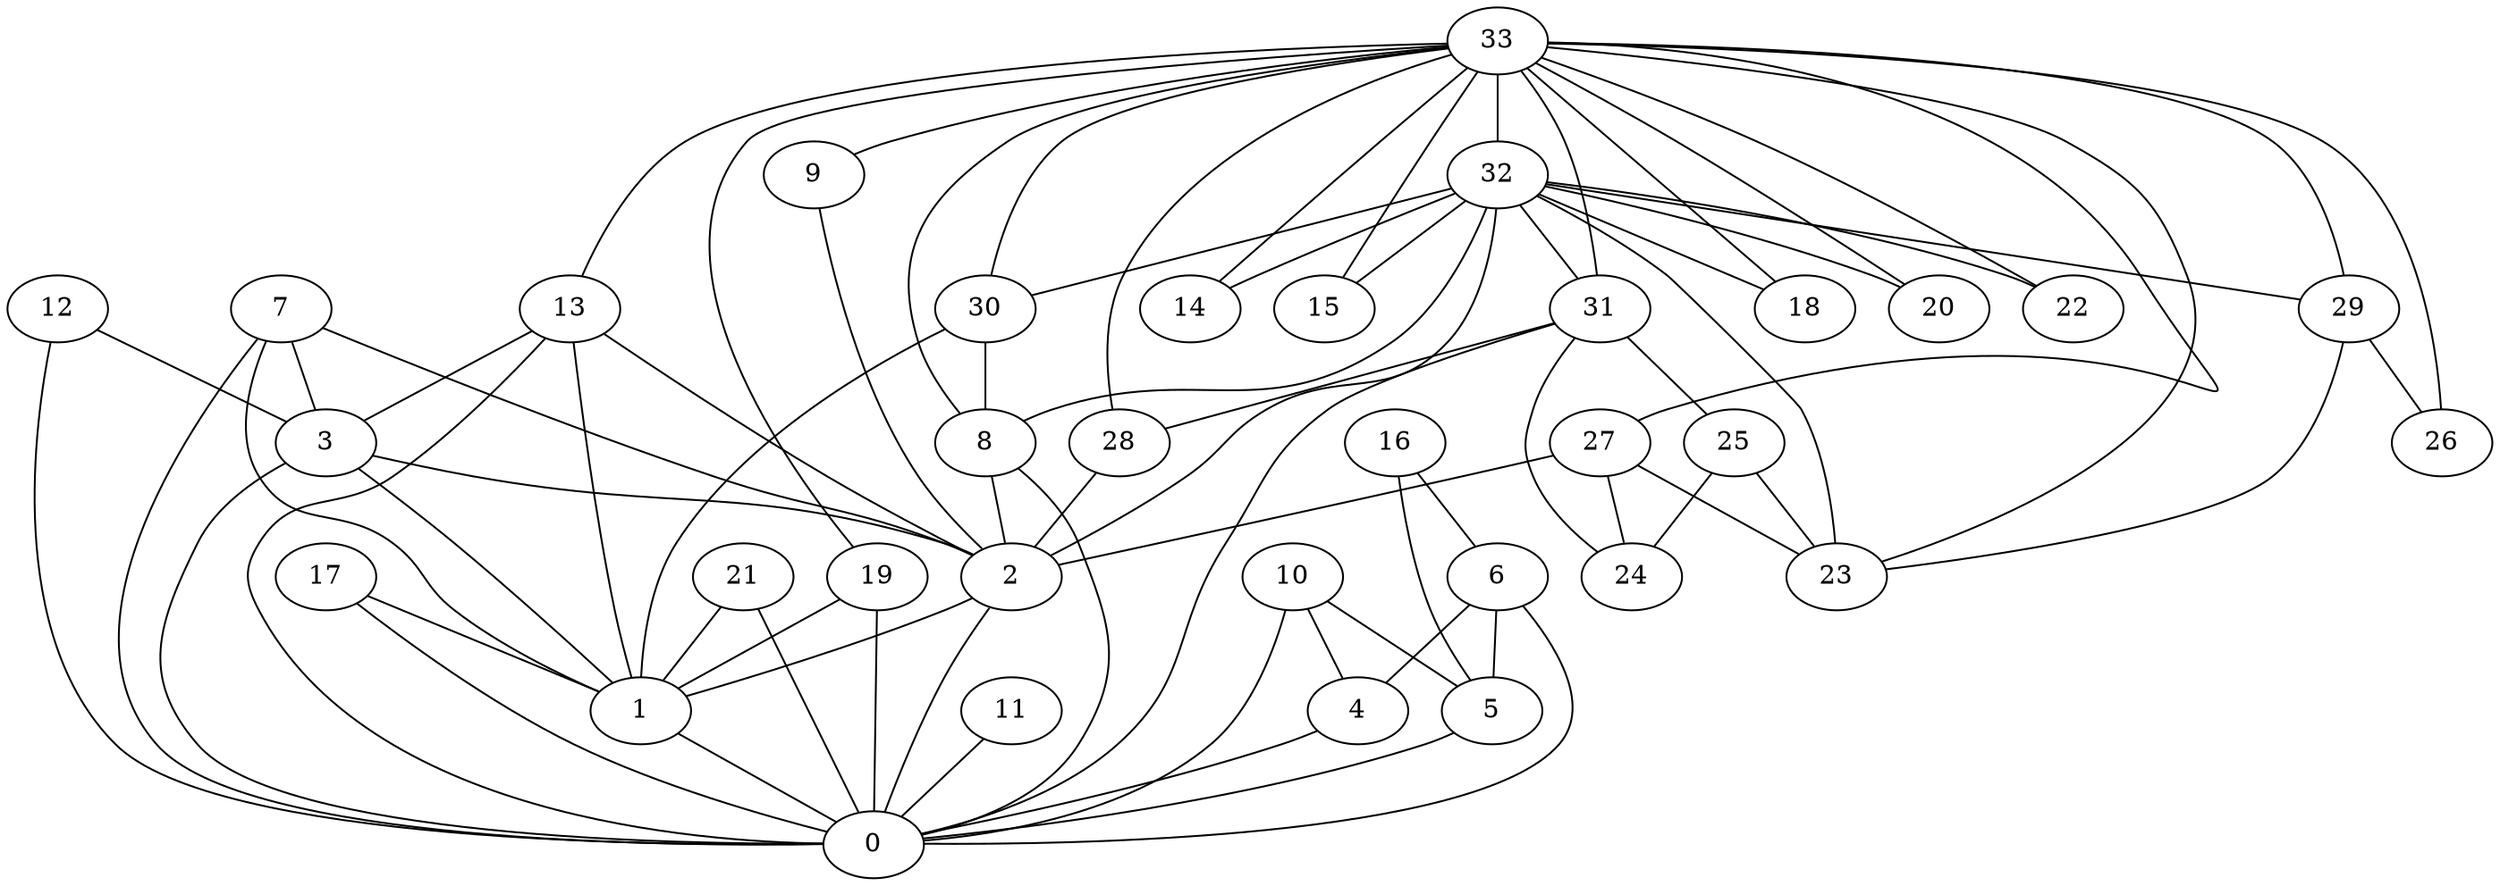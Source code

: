 graph G {
0 [x="-97.5189", y="-18.552"];
1 [x="-96.584", y="-16.904"];
2 [x="-93.4618", y="-17.9775"];
3 [x="-96.2455", y="-19.7365"];
4 [x="-99.9672", y="-20.0633"];
5 [x="-101.336", y="-21.6801"];
6 [x="-102.016", y="-19.8316"];
7 [x="-94.8687", y="-20.1434"];
8 [x="-93.8192", y="-15.8012"];
9 [x="-90.4103", y="-19.2883"];
10 [x="-99.2873", y="-22.1104"];
11 [x="-101.699", y="-16.7668"];
12 [x="-96.7786", y="-22.2723"];
13 [x="-94.9534", y="-17.5084"];
14 [x="-90.1117", y="-10.6745"];
15 [x="-90.0671", y="-12.4262"];
16 [x="-104.189", y="-21.8703"];
17 [x="-98.9084", y="-15.083"];
18 [x="-88.2782", y="-12.0377"];
19 [x="-95.9041", y="-15.011"];
20 [x="-91.9721", y="-10.9999"];
21 [x="-99.476", y="-17.0712"];
22 [x="-93.4856", y="-11.8873"];
23 [x="-88.4684", y="-15.9041"];
24 [x="-88.2959", y="-20.1105"];
25 [x="-87.2487", y="-18.2964"];
26 [x="-86.4256", y="-14.2439"];
27 [x="-89.5336", y="-17.6307"];
28 [x="-92.0378", y="-19.4002"];
29 [x="-88.3818", y="-14.0777"];
30 [x="-94.1062", y="-13.9659"];
31 [x="-91.5065", y="-17.5656"];
32 [x="-91.3596", y="-13.783"];
33 [x="-91.175", y="-15.0284"];
1--0 ;
2--0 ;
2--1 ;
3--0 ;
3--1 ;
3--2 ;
4--0 ;
5--0 ;
6--0 ;
6--4 ;
6--5 ;
7--0 ;
7--1 ;
7--2 ;
7--3 ;
8--0 ;
8--2 ;
9--2 ;
10--0 ;
10--4 ;
10--5 ;
11--0 ;
12--0 ;
12--3 ;
13--0 ;
13--1 ;
13--2 ;
13--3 ;
16--5 ;
16--6 ;
17--0 ;
17--1 ;
19--0 ;
19--1 ;
21--0 ;
21--1 ;
25--23 ;
25--24 ;
27--2 ;
27--23 ;
27--24 ;
28--2 ;
29--23 ;
29--26 ;
30--1 ;
30--8 ;
31--0 ;
31--24 ;
31--25 ;
31--28 ;
32--2 ;
32--8 ;
32--14 ;
32--15 ;
32--18 ;
32--20 ;
32--22 ;
32--23 ;
32--29 ;
32--30 ;
32--31 ;
33--8 ;
33--9 ;
33--13 ;
33--14 ;
33--15 ;
33--18 ;
33--19 ;
33--20 ;
33--22 ;
33--23 ;
33--26 ;
33--27 ;
33--28 ;
33--29 ;
33--30 ;
33--31 ;
33--32 ;
}

